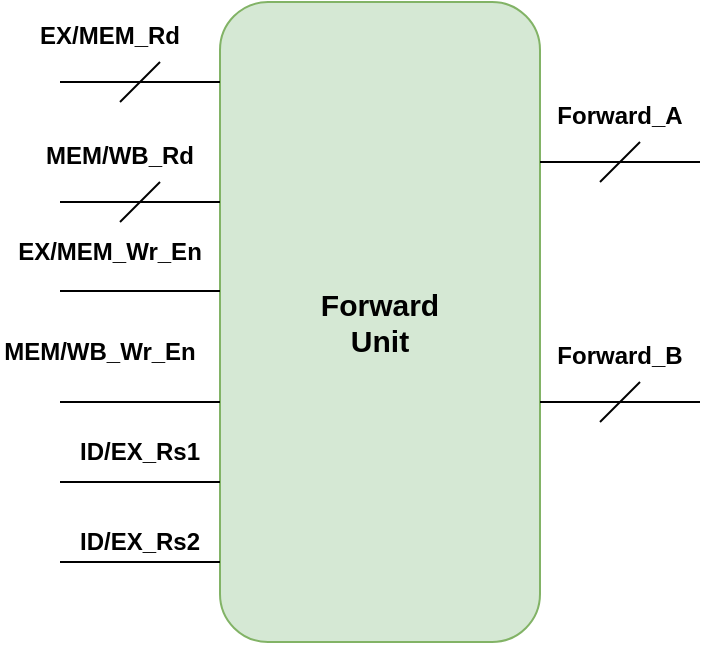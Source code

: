<mxfile version="20.6.1" type="device"><diagram id="_P1WLUlEJbe861asNX5j" name="Page-1"><mxGraphModel dx="974" dy="641" grid="1" gridSize="10" guides="1" tooltips="1" connect="1" arrows="1" fold="1" page="1" pageScale="1" pageWidth="850" pageHeight="1100" math="0" shadow="0"><root><mxCell id="0"/><mxCell id="1" parent="0"/><mxCell id="H8BnD8VE40spp-SbSyit-1" value="" style="rounded=1;whiteSpace=wrap;html=1;fillColor=#d5e8d4;strokeColor=#82b366;" vertex="1" parent="1"><mxGeometry x="360" y="160" width="160" height="320" as="geometry"/></mxCell><mxCell id="H8BnD8VE40spp-SbSyit-2" value="&lt;b&gt;&lt;font style=&quot;font-size: 15px;&quot;&gt;Forward Unit&lt;/font&gt;&lt;/b&gt;" style="text;html=1;strokeColor=none;fillColor=none;align=center;verticalAlign=middle;whiteSpace=wrap;rounded=0;" vertex="1" parent="1"><mxGeometry x="410" y="305" width="60" height="30" as="geometry"/></mxCell><mxCell id="H8BnD8VE40spp-SbSyit-11" value="" style="endArrow=none;html=1;rounded=0;fontSize=15;" edge="1" parent="1"><mxGeometry width="50" height="50" relative="1" as="geometry"><mxPoint x="280" y="200" as="sourcePoint"/><mxPoint x="360" y="200" as="targetPoint"/></mxGeometry></mxCell><mxCell id="H8BnD8VE40spp-SbSyit-22" value="" style="endArrow=none;html=1;rounded=0;fontSize=15;" edge="1" parent="1"><mxGeometry width="50" height="50" relative="1" as="geometry"><mxPoint x="280" y="260" as="sourcePoint"/><mxPoint x="360" y="260" as="targetPoint"/></mxGeometry></mxCell><mxCell id="H8BnD8VE40spp-SbSyit-23" value="" style="endArrow=none;html=1;rounded=0;fontSize=15;" edge="1" parent="1"><mxGeometry width="50" height="50" relative="1" as="geometry"><mxPoint x="280" y="304.5" as="sourcePoint"/><mxPoint x="360" y="304.5" as="targetPoint"/></mxGeometry></mxCell><mxCell id="H8BnD8VE40spp-SbSyit-24" value="" style="endArrow=none;html=1;rounded=0;fontSize=15;" edge="1" parent="1"><mxGeometry width="50" height="50" relative="1" as="geometry"><mxPoint x="280" y="360" as="sourcePoint"/><mxPoint x="360" y="360" as="targetPoint"/></mxGeometry></mxCell><mxCell id="H8BnD8VE40spp-SbSyit-25" value="" style="endArrow=none;html=1;rounded=0;fontSize=15;" edge="1" parent="1"><mxGeometry width="50" height="50" relative="1" as="geometry"><mxPoint x="520" y="240" as="sourcePoint"/><mxPoint x="600" y="240" as="targetPoint"/></mxGeometry></mxCell><mxCell id="H8BnD8VE40spp-SbSyit-26" value="" style="endArrow=none;html=1;rounded=0;fontSize=15;" edge="1" parent="1"><mxGeometry width="50" height="50" relative="1" as="geometry"><mxPoint x="520" y="360" as="sourcePoint"/><mxPoint x="600" y="360" as="targetPoint"/></mxGeometry></mxCell><mxCell id="H8BnD8VE40spp-SbSyit-30" value="" style="endArrow=none;html=1;rounded=0;fontSize=15;" edge="1" parent="1"><mxGeometry width="50" height="50" relative="1" as="geometry"><mxPoint x="550" y="250" as="sourcePoint"/><mxPoint x="570" y="230" as="targetPoint"/></mxGeometry></mxCell><mxCell id="H8BnD8VE40spp-SbSyit-31" value="" style="endArrow=none;html=1;rounded=0;fontSize=15;" edge="1" parent="1"><mxGeometry width="50" height="50" relative="1" as="geometry"><mxPoint x="550" y="370" as="sourcePoint"/><mxPoint x="570" y="350" as="targetPoint"/></mxGeometry></mxCell><mxCell id="H8BnD8VE40spp-SbSyit-32" value="&lt;font style=&quot;font-size: 12px;&quot;&gt;&lt;b&gt;Forward_A&lt;/b&gt;&lt;/font&gt;" style="text;html=1;strokeColor=none;fillColor=none;align=center;verticalAlign=middle;whiteSpace=wrap;rounded=0;fontSize=15;" vertex="1" parent="1"><mxGeometry x="520" y="200" width="80" height="30" as="geometry"/></mxCell><mxCell id="H8BnD8VE40spp-SbSyit-33" value="&lt;b&gt;&lt;font style=&quot;font-size: 12px;&quot;&gt;Forward_B&lt;/font&gt;&lt;/b&gt;" style="text;html=1;strokeColor=none;fillColor=none;align=center;verticalAlign=middle;whiteSpace=wrap;rounded=0;fontSize=15;" vertex="1" parent="1"><mxGeometry x="520" y="320" width="80" height="30" as="geometry"/></mxCell><mxCell id="H8BnD8VE40spp-SbSyit-35" value="&lt;font style=&quot;font-size: 12px;&quot;&gt;&lt;b&gt;EX/MEM_Rd&lt;/b&gt;&lt;/font&gt;" style="text;html=1;strokeColor=none;fillColor=none;align=center;verticalAlign=middle;whiteSpace=wrap;rounded=0;fontSize=15;" vertex="1" parent="1"><mxGeometry x="260" y="160" width="90" height="30" as="geometry"/></mxCell><mxCell id="H8BnD8VE40spp-SbSyit-40" value="" style="endArrow=none;html=1;rounded=0;fontSize=15;" edge="1" parent="1"><mxGeometry width="50" height="50" relative="1" as="geometry"><mxPoint x="310" y="210" as="sourcePoint"/><mxPoint x="330" y="190" as="targetPoint"/></mxGeometry></mxCell><mxCell id="H8BnD8VE40spp-SbSyit-41" value="" style="endArrow=none;html=1;rounded=0;fontSize=15;" edge="1" parent="1"><mxGeometry width="50" height="50" relative="1" as="geometry"><mxPoint x="310" y="270" as="sourcePoint"/><mxPoint x="330" y="250" as="targetPoint"/></mxGeometry></mxCell><mxCell id="H8BnD8VE40spp-SbSyit-43" value="&lt;b&gt;&lt;font style=&quot;font-size: 12px;&quot;&gt;MEM/WB_Rd&lt;/font&gt;&lt;/b&gt;" style="text;html=1;strokeColor=none;fillColor=none;align=center;verticalAlign=middle;whiteSpace=wrap;rounded=0;fontSize=15;" vertex="1" parent="1"><mxGeometry x="260" y="220" width="100" height="30" as="geometry"/></mxCell><mxCell id="H8BnD8VE40spp-SbSyit-44" value="&lt;b&gt;EX/MEM_Wr_En&lt;/b&gt;" style="text;html=1;strokeColor=none;fillColor=none;align=center;verticalAlign=middle;whiteSpace=wrap;rounded=0;fontSize=12;" vertex="1" parent="1"><mxGeometry x="255" y="270" width="100" height="30" as="geometry"/></mxCell><mxCell id="H8BnD8VE40spp-SbSyit-45" value="&lt;b&gt;MEM/WB_Wr_En&lt;/b&gt;" style="text;html=1;strokeColor=none;fillColor=none;align=center;verticalAlign=middle;whiteSpace=wrap;rounded=0;fontSize=12;" vertex="1" parent="1"><mxGeometry x="250" y="320" width="100" height="30" as="geometry"/></mxCell><mxCell id="H8BnD8VE40spp-SbSyit-50" value="" style="endArrow=none;html=1;rounded=0;fontSize=15;" edge="1" parent="1"><mxGeometry width="50" height="50" relative="1" as="geometry"><mxPoint x="280" y="440" as="sourcePoint"/><mxPoint x="360" y="440" as="targetPoint"/></mxGeometry></mxCell><mxCell id="H8BnD8VE40spp-SbSyit-51" value="" style="endArrow=none;html=1;rounded=0;fontSize=15;" edge="1" parent="1"><mxGeometry width="50" height="50" relative="1" as="geometry"><mxPoint x="280" y="400" as="sourcePoint"/><mxPoint x="360" y="400" as="targetPoint"/></mxGeometry></mxCell><mxCell id="H8BnD8VE40spp-SbSyit-52" value="&lt;b&gt;ID/EX_Rs1&lt;/b&gt;" style="text;html=1;strokeColor=none;fillColor=none;align=center;verticalAlign=middle;whiteSpace=wrap;rounded=0;fontSize=12;" vertex="1" parent="1"><mxGeometry x="290" y="370" width="60" height="30" as="geometry"/></mxCell><mxCell id="H8BnD8VE40spp-SbSyit-53" value="&lt;b&gt;ID/EX_Rs2&lt;/b&gt;" style="text;html=1;strokeColor=none;fillColor=none;align=center;verticalAlign=middle;whiteSpace=wrap;rounded=0;fontSize=12;" vertex="1" parent="1"><mxGeometry x="290" y="415" width="60" height="30" as="geometry"/></mxCell></root></mxGraphModel></diagram></mxfile>